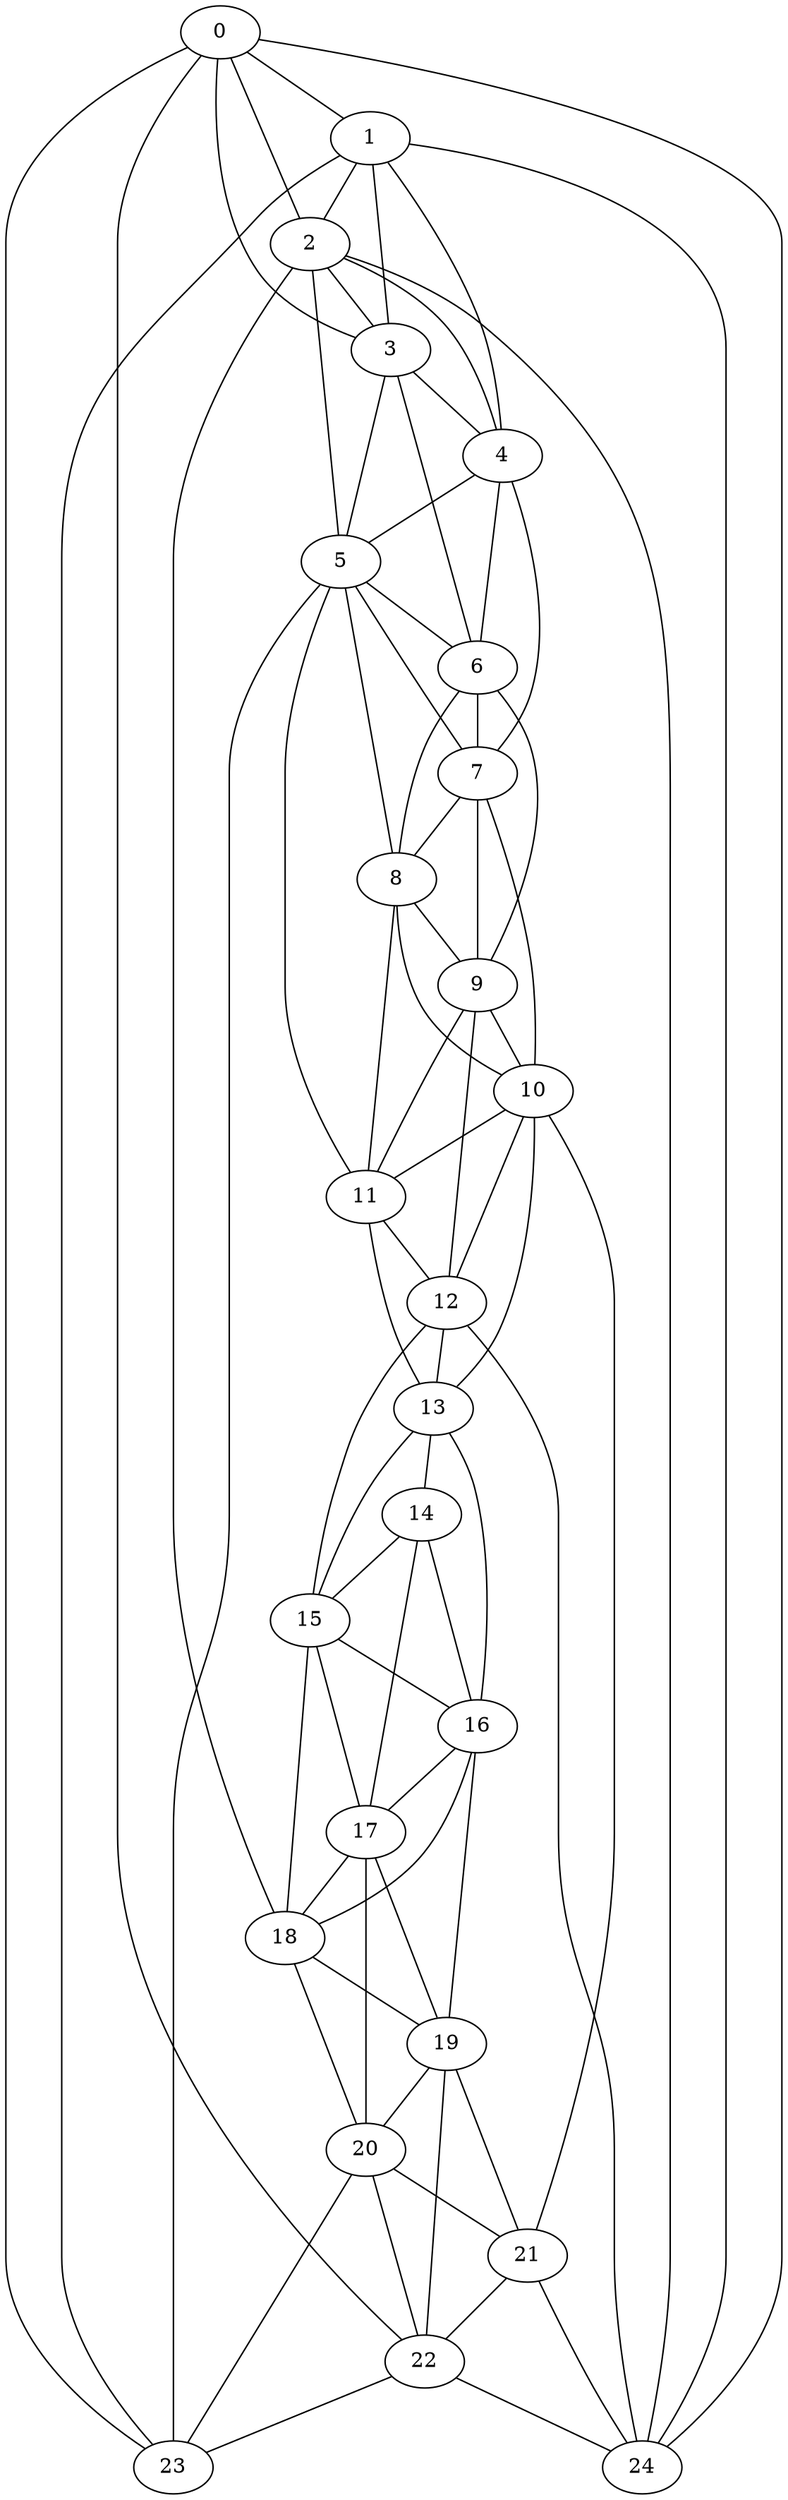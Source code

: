 strict graph "watts_strogatz_graph(25,6,0.1)" {
0;
1;
2;
3;
4;
5;
6;
7;
8;
9;
10;
11;
12;
13;
14;
15;
16;
17;
18;
19;
20;
21;
22;
23;
24;
0 -- 1  [is_available=True, prob="0.357587234012"];
0 -- 2  [is_available=True, prob="0.401276884598"];
0 -- 3  [is_available=True, prob="1.0"];
0 -- 22  [is_available=True, prob="1.0"];
0 -- 23  [is_available=True, prob="0.869755171452"];
0 -- 24  [is_available=True, prob="0.417875730921"];
1 -- 2  [is_available=True, prob="0.979349999664"];
1 -- 3  [is_available=True, prob="1.0"];
1 -- 4  [is_available=True, prob="0.831544802723"];
1 -- 23  [is_available=True, prob="0.636249359427"];
1 -- 24  [is_available=True, prob="0.815632695427"];
2 -- 3  [is_available=True, prob="0.36700977021"];
2 -- 4  [is_available=True, prob="0.757266836981"];
2 -- 5  [is_available=True, prob="1.0"];
2 -- 18  [is_available=True, prob="0.742073609755"];
2 -- 24  [is_available=True, prob="0.474388018301"];
3 -- 4  [is_available=True, prob="0.865997117822"];
3 -- 5  [is_available=True, prob="0.173092589701"];
3 -- 6  [is_available=True, prob="0.161020346795"];
4 -- 5  [is_available=True, prob="0.347349392018"];
4 -- 6  [is_available=True, prob="0.442637649122"];
4 -- 7  [is_available=True, prob="0.658202178939"];
5 -- 6  [is_available=True, prob="1.0"];
5 -- 7  [is_available=True, prob="0.333736101796"];
5 -- 8  [is_available=True, prob="0.241407416773"];
5 -- 11  [is_available=True, prob="0.301586108615"];
5 -- 23  [is_available=True, prob="0.512378550862"];
6 -- 7  [is_available=True, prob="0.448750306936"];
6 -- 8  [is_available=True, prob="0.848231235587"];
6 -- 9  [is_available=True, prob="0.929286615826"];
7 -- 8  [is_available=True, prob="0.00808801087306"];
7 -- 9  [is_available=True, prob="1.0"];
7 -- 10  [is_available=True, prob="1.0"];
8 -- 9  [is_available=True, prob="0.811317128833"];
8 -- 10  [is_available=True, prob="1.0"];
8 -- 11  [is_available=True, prob="0.563987282205"];
9 -- 10  [is_available=True, prob="0.49323341271"];
9 -- 11  [is_available=True, prob="1.0"];
9 -- 12  [is_available=True, prob="0.00123289471392"];
10 -- 11  [is_available=True, prob="0.148425070548"];
10 -- 12  [is_available=True, prob="1.0"];
10 -- 13  [is_available=True, prob="1.0"];
10 -- 21  [is_available=True, prob="1.0"];
11 -- 12  [is_available=True, prob="0.146686907806"];
11 -- 13  [is_available=True, prob="0.974979571655"];
12 -- 13  [is_available=True, prob="0.039601220622"];
12 -- 15  [is_available=True, prob="0.2266915059"];
12 -- 24  [is_available=True, prob="0.916710546947"];
13 -- 14  [is_available=True, prob="0.989762091879"];
13 -- 15  [is_available=True, prob="0.511324774985"];
13 -- 16  [is_available=True, prob="0.178490115301"];
14 -- 15  [is_available=True, prob="1.0"];
14 -- 16  [is_available=True, prob="0.461262004308"];
14 -- 17  [is_available=True, prob="1.0"];
15 -- 16  [is_available=True, prob="0.999421860343"];
15 -- 17  [is_available=True, prob="1.0"];
15 -- 18  [is_available=True, prob="1.0"];
16 -- 17  [is_available=True, prob="0.786770988886"];
16 -- 18  [is_available=True, prob="1.0"];
16 -- 19  [is_available=True, prob="0.24351923065"];
17 -- 18  [is_available=True, prob="0.816185571116"];
17 -- 19  [is_available=True, prob="0.349234542727"];
17 -- 20  [is_available=True, prob="0.302910757031"];
18 -- 19  [is_available=True, prob="0.526936119781"];
18 -- 20  [is_available=True, prob="0.502374004143"];
19 -- 20  [is_available=True, prob="0.672267782456"];
19 -- 21  [is_available=True, prob="1.0"];
19 -- 22  [is_available=True, prob="0.18012075668"];
20 -- 21  [is_available=True, prob="0.889911983684"];
20 -- 22  [is_available=True, prob="0.851932244024"];
20 -- 23  [is_available=True, prob="0.99864493024"];
21 -- 22  [is_available=True, prob="0.545710897714"];
21 -- 24  [is_available=True, prob="1.0"];
22 -- 23  [is_available=True, prob="0.962413569701"];
22 -- 24  [is_available=True, prob="0.719934397583"];
}
